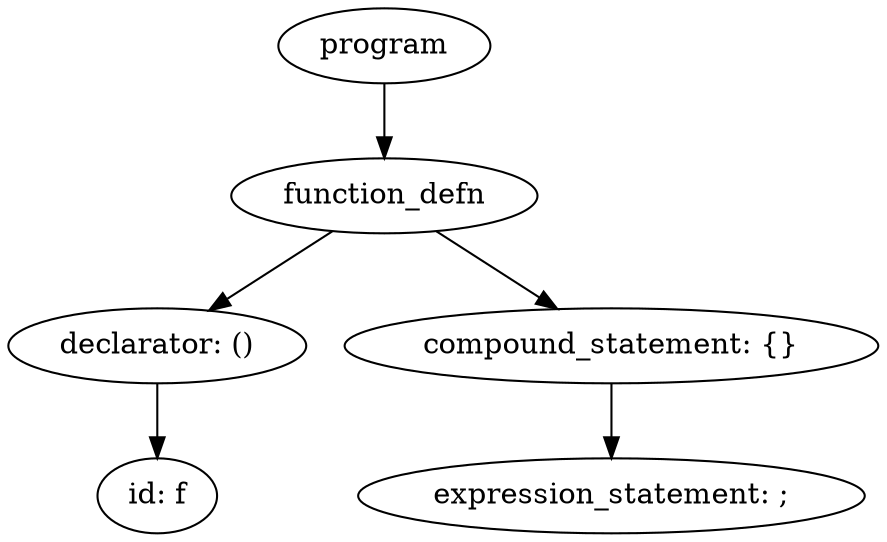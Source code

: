 strict digraph "" {
	graph [bb="0,0,417.54,252"];
	node [label="\N"];
	13	[height=0.5,
		label=program,
		pos="180.5,234",
		width=1.4082];
	12	[height=0.5,
		label=function_defn,
		pos="180.5,162",
		width=2.0417];
	13 -> 12	[pos="e,180.5,180.1 180.5,215.7 180.5,207.98 180.5,198.71 180.5,190.11"];
	9	[height=0.5,
		label="declarator: ()",
		pos="71.5,90",
		width=1.9861];
	12 -> 9	[pos="e,96.39,106.98 155.49,144.94 140.54,135.34 121.34,123.01 105.08,112.56"];
	11	[height=0.5,
		label="compound_statement: {}",
		pos="289.5,90",
		width=3.5566];
	12 -> 11	[pos="e,263.47,107.72 205.51,144.94 220.14,135.54 238.84,123.53 254.88,113.23"];
	8	[height=0.5,
		label="id: f",
		pos="71.5,18",
		width=0.79437];
	9 -> 8	[pos="e,71.5,36.104 71.5,71.697 71.5,63.983 71.5,54.712 71.5,46.112"];
	10	[height=0.5,
		label="expression_statement: ;",
		pos="289.5,18",
		width=3.3761];
	11 -> 10	[pos="e,289.5,36.104 289.5,71.697 289.5,63.983 289.5,54.712 289.5,46.112"];
}
